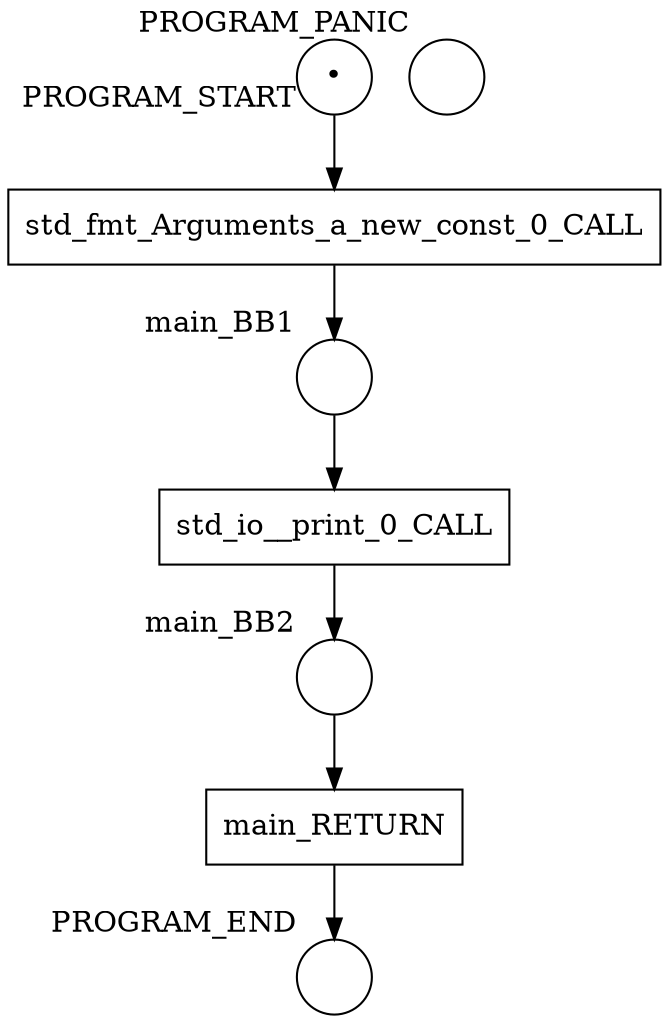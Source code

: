 digraph petrinet {
    PROGRAM_END [shape="circle" xlabel="PROGRAM_END" label=""];
    PROGRAM_PANIC [shape="circle" xlabel="PROGRAM_PANIC" label=""];
    PROGRAM_START [shape="circle" xlabel="PROGRAM_START" label="•"];
    main_BB1 [shape="circle" xlabel="main_BB1" label=""];
    main_BB2 [shape="circle" xlabel="main_BB2" label=""];
    main_RETURN [shape="box" xlabel="" label="main_RETURN"];
    std_fmt_Arguments_a_new_const_0_CALL [shape="box" xlabel="" label="std_fmt_Arguments_a_new_const_0_CALL"];
    std_io__print_0_CALL [shape="box" xlabel="" label="std_io__print_0_CALL"];
    PROGRAM_START -> std_fmt_Arguments_a_new_const_0_CALL;
    main_BB1 -> std_io__print_0_CALL;
    main_BB2 -> main_RETURN;
    main_RETURN -> PROGRAM_END;
    std_fmt_Arguments_a_new_const_0_CALL -> main_BB1;
    std_io__print_0_CALL -> main_BB2;
}
